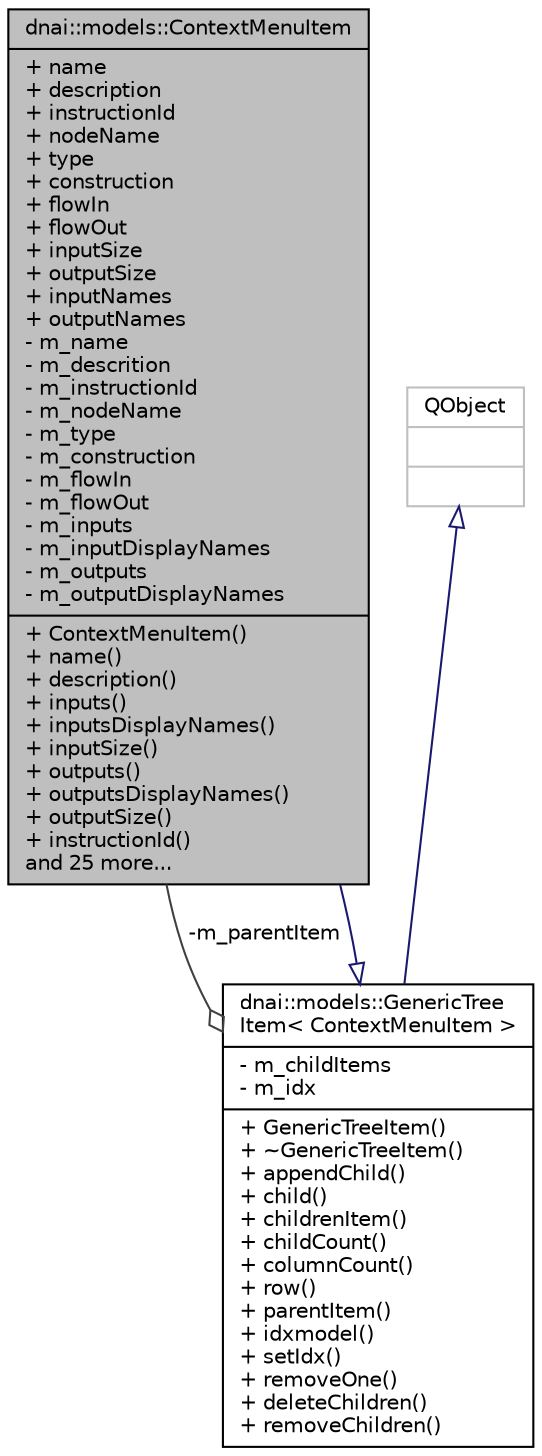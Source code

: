 digraph "dnai::models::ContextMenuItem"
{
  edge [fontname="Helvetica",fontsize="10",labelfontname="Helvetica",labelfontsize="10"];
  node [fontname="Helvetica",fontsize="10",shape=record];
  Node1 [label="{dnai::models::ContextMenuItem\n|+ name\l+ description\l+ instructionId\l+ nodeName\l+ type\l+ construction\l+ flowIn\l+ flowOut\l+ inputSize\l+ outputSize\l+ inputNames\l+ outputNames\l- m_name\l- m_descrition\l- m_instructionId\l- m_nodeName\l- m_type\l- m_construction\l- m_flowIn\l- m_flowOut\l- m_inputs\l- m_inputDisplayNames\l- m_outputs\l- m_outputDisplayNames\l|+ ContextMenuItem()\l+ name()\l+ description()\l+ inputs()\l+ inputsDisplayNames()\l+ inputSize()\l+ outputs()\l+ outputsDisplayNames()\l+ outputSize()\l+ instructionId()\land 25 more...\l}",height=0.2,width=0.4,color="black", fillcolor="grey75", style="filled", fontcolor="black"];
  Node2 -> Node1 [dir="back",color="midnightblue",fontsize="10",style="solid",arrowtail="onormal",fontname="Helvetica"];
  Node2 [label="{dnai::models::GenericTree\lItem\< ContextMenuItem \>\n|- m_childItems\l- m_idx\l|+ GenericTreeItem()\l+ ~GenericTreeItem()\l+ appendChild()\l+ child()\l+ childrenItem()\l+ childCount()\l+ columnCount()\l+ row()\l+ parentItem()\l+ idxmodel()\l+ setIdx()\l+ removeOne()\l+ deleteChildren()\l+ removeChildren()\l}",height=0.2,width=0.4,color="black", fillcolor="white", style="filled",URL="$classdnai_1_1models_1_1_generic_tree_item.html"];
  Node3 -> Node2 [dir="back",color="midnightblue",fontsize="10",style="solid",arrowtail="onormal",fontname="Helvetica"];
  Node3 [label="{QObject\n||}",height=0.2,width=0.4,color="grey75", fillcolor="white", style="filled"];
  Node1 -> Node2 [color="grey25",fontsize="10",style="solid",label=" -m_parentItem" ,arrowhead="odiamond",fontname="Helvetica"];
}
